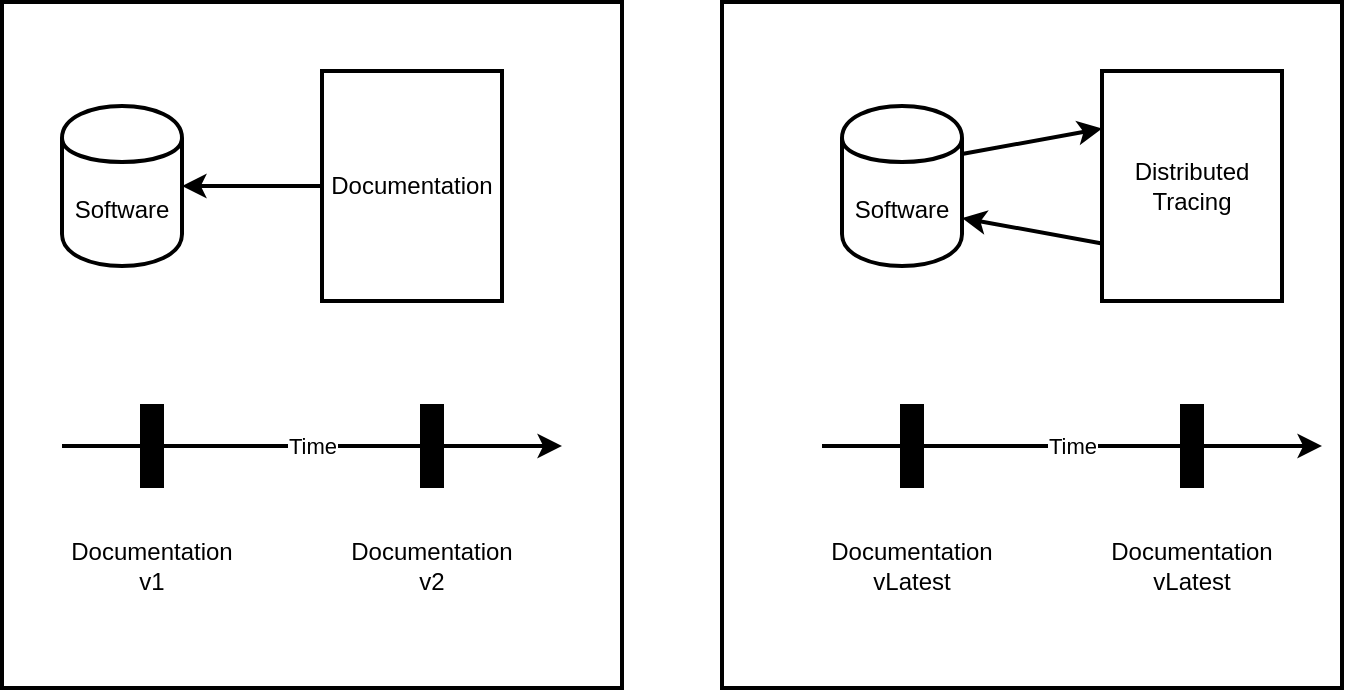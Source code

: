 <mxfile version="10.9.2" type="device"><diagram id="nza6lnWpDAU0_y7QpO_7" name="Page-1"><mxGraphModel dx="877" dy="743" grid="1" gridSize="10" guides="1" tooltips="1" connect="1" arrows="1" fold="1" page="1" pageScale="1" pageWidth="850" pageHeight="1100" math="0" shadow="0"><root><mxCell id="0"/><mxCell id="1" parent="0"/><mxCell id="deGtEhkutwjNXDepgi78-26" value="" style="rounded=0;whiteSpace=wrap;html=1;fillColor=#ffffff;strokeWidth=2;" vertex="1" parent="1"><mxGeometry x="400" y="118" width="310" height="343" as="geometry"/></mxCell><mxCell id="deGtEhkutwjNXDepgi78-25" value="" style="rounded=0;whiteSpace=wrap;html=1;fillColor=#ffffff;strokeWidth=2;" vertex="1" parent="1"><mxGeometry x="40" y="118" width="310" height="343" as="geometry"/></mxCell><mxCell id="deGtEhkutwjNXDepgi78-1" value="Software" style="shape=cylinder;whiteSpace=wrap;html=1;boundedLbl=1;backgroundOutline=1;strokeWidth=2;" vertex="1" parent="1"><mxGeometry x="70" y="170" width="60" height="80" as="geometry"/></mxCell><mxCell id="deGtEhkutwjNXDepgi78-2" value="Documentation" style="rounded=0;whiteSpace=wrap;html=1;strokeWidth=2;" vertex="1" parent="1"><mxGeometry x="200" y="152.5" width="90" height="115" as="geometry"/></mxCell><mxCell id="deGtEhkutwjNXDepgi78-4" value="" style="endArrow=classic;html=1;exitX=0;exitY=0.5;exitDx=0;exitDy=0;entryX=1;entryY=0.5;entryDx=0;entryDy=0;strokeWidth=2;" edge="1" parent="1" source="deGtEhkutwjNXDepgi78-2" target="deGtEhkutwjNXDepgi78-1"><mxGeometry width="50" height="50" relative="1" as="geometry"><mxPoint x="70" y="340" as="sourcePoint"/><mxPoint x="120" y="290" as="targetPoint"/></mxGeometry></mxCell><mxCell id="deGtEhkutwjNXDepgi78-5" value="Time" style="endArrow=classic;html=1;strokeWidth=2;" edge="1" parent="1"><mxGeometry width="50" height="50" relative="1" as="geometry"><mxPoint x="70" y="340" as="sourcePoint"/><mxPoint x="320" y="340" as="targetPoint"/></mxGeometry></mxCell><mxCell id="deGtEhkutwjNXDepgi78-8" value="" style="rounded=0;whiteSpace=wrap;html=1;fillColor=#000000;strokeWidth=2;" vertex="1" parent="1"><mxGeometry x="110" y="320" width="10" height="40" as="geometry"/></mxCell><mxCell id="deGtEhkutwjNXDepgi78-9" value="Documentation&lt;br&gt;v1&lt;br&gt;" style="text;html=1;strokeColor=none;fillColor=none;align=center;verticalAlign=middle;whiteSpace=wrap;rounded=0;strokeWidth=2;" vertex="1" parent="1"><mxGeometry x="95" y="390" width="40" height="20" as="geometry"/></mxCell><mxCell id="deGtEhkutwjNXDepgi78-10" value="" style="rounded=0;whiteSpace=wrap;html=1;fillColor=#000000;strokeWidth=2;" vertex="1" parent="1"><mxGeometry x="250" y="320" width="10" height="40" as="geometry"/></mxCell><mxCell id="deGtEhkutwjNXDepgi78-11" value="Documentation&lt;br&gt;v2&lt;br&gt;" style="text;html=1;strokeColor=none;fillColor=none;align=center;verticalAlign=middle;whiteSpace=wrap;rounded=0;strokeWidth=2;" vertex="1" parent="1"><mxGeometry x="235" y="390" width="40" height="20" as="geometry"/></mxCell><mxCell id="deGtEhkutwjNXDepgi78-13" value="Software" style="shape=cylinder;whiteSpace=wrap;html=1;boundedLbl=1;backgroundOutline=1;strokeWidth=2;" vertex="1" parent="1"><mxGeometry x="460" y="170" width="60" height="80" as="geometry"/></mxCell><mxCell id="deGtEhkutwjNXDepgi78-14" value="Distributed Tracing" style="rounded=0;whiteSpace=wrap;html=1;strokeWidth=2;" vertex="1" parent="1"><mxGeometry x="590" y="152.5" width="90" height="115" as="geometry"/></mxCell><mxCell id="deGtEhkutwjNXDepgi78-18" value="" style="endArrow=classic;html=1;exitX=1;exitY=0.3;exitDx=0;exitDy=0;entryX=0;entryY=0.25;entryDx=0;entryDy=0;strokeWidth=2;" edge="1" parent="1" source="deGtEhkutwjNXDepgi78-13" target="deGtEhkutwjNXDepgi78-14"><mxGeometry width="50" height="50" relative="1" as="geometry"><mxPoint x="60" y="550" as="sourcePoint"/><mxPoint x="600" y="190" as="targetPoint"/></mxGeometry></mxCell><mxCell id="deGtEhkutwjNXDepgi78-19" value="" style="endArrow=classic;html=1;exitX=0;exitY=0.75;exitDx=0;exitDy=0;entryX=1;entryY=0.7;entryDx=0;entryDy=0;strokeWidth=2;" edge="1" parent="1" source="deGtEhkutwjNXDepgi78-14" target="deGtEhkutwjNXDepgi78-13"><mxGeometry width="50" height="50" relative="1" as="geometry"><mxPoint x="60" y="550" as="sourcePoint"/><mxPoint x="110" y="500" as="targetPoint"/></mxGeometry></mxCell><mxCell id="deGtEhkutwjNXDepgi78-20" value="Time" style="endArrow=classic;html=1;strokeWidth=2;" edge="1" parent="1"><mxGeometry width="50" height="50" relative="1" as="geometry"><mxPoint x="450" y="340" as="sourcePoint"/><mxPoint x="700" y="340" as="targetPoint"/></mxGeometry></mxCell><mxCell id="deGtEhkutwjNXDepgi78-21" value="" style="rounded=0;whiteSpace=wrap;html=1;fillColor=#000000;strokeWidth=2;" vertex="1" parent="1"><mxGeometry x="490" y="320" width="10" height="40" as="geometry"/></mxCell><mxCell id="deGtEhkutwjNXDepgi78-22" value="Documentation&lt;br&gt;vLatest&lt;br&gt;" style="text;html=1;strokeColor=none;fillColor=none;align=center;verticalAlign=middle;whiteSpace=wrap;rounded=0;strokeWidth=2;" vertex="1" parent="1"><mxGeometry x="475" y="390" width="40" height="20" as="geometry"/></mxCell><mxCell id="deGtEhkutwjNXDepgi78-23" value="" style="rounded=0;whiteSpace=wrap;html=1;fillColor=#000000;strokeWidth=2;" vertex="1" parent="1"><mxGeometry x="630" y="320" width="10" height="40" as="geometry"/></mxCell><mxCell id="deGtEhkutwjNXDepgi78-24" value="Documentation&lt;br&gt;vLatest&lt;br&gt;" style="text;html=1;strokeColor=none;fillColor=none;align=center;verticalAlign=middle;whiteSpace=wrap;rounded=0;strokeWidth=2;" vertex="1" parent="1"><mxGeometry x="615" y="390" width="40" height="20" as="geometry"/></mxCell></root></mxGraphModel></diagram></mxfile>